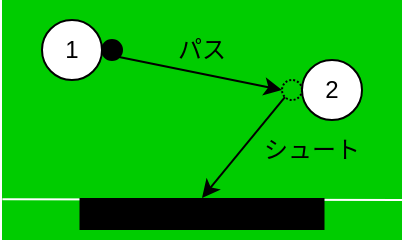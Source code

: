 <mxfile version="20.8.10" type="github">
  <diagram name="ページ1" id="s-ISI4WVonw5YIq1L5d-">
    <mxGraphModel dx="256" dy="126" grid="1" gridSize="10" guides="1" tooltips="1" connect="1" arrows="1" fold="1" page="1" pageScale="1" pageWidth="827" pageHeight="1169" math="0" shadow="0">
      <root>
        <mxCell id="0" />
        <mxCell id="1" parent="0" />
        <mxCell id="sCpW_vkLLWC8tZ_yW1EY-23" value="" style="whiteSpace=wrap;html=1;strokeColor=none;fillColor=#00CC00;" vertex="1" parent="1">
          <mxGeometry x="70" y="90" width="200" height="120" as="geometry" />
        </mxCell>
        <mxCell id="sCpW_vkLLWC8tZ_yW1EY-24" value="1" style="ellipse;whiteSpace=wrap;html=1;aspect=fixed;" vertex="1" parent="1">
          <mxGeometry x="90" y="100" width="30" height="30" as="geometry" />
        </mxCell>
        <mxCell id="sCpW_vkLLWC8tZ_yW1EY-25" value="2" style="ellipse;whiteSpace=wrap;html=1;aspect=fixed;" vertex="1" parent="1">
          <mxGeometry x="220" y="120" width="30" height="30" as="geometry" />
        </mxCell>
        <mxCell id="sCpW_vkLLWC8tZ_yW1EY-26" value="" style="ellipse;whiteSpace=wrap;html=1;aspect=fixed;fillColor=#000000;" vertex="1" parent="1">
          <mxGeometry x="120" y="110" width="10" height="10" as="geometry" />
        </mxCell>
        <mxCell id="sCpW_vkLLWC8tZ_yW1EY-27" value="" style="endArrow=classic;html=1;rounded=0;exitX=1;exitY=1;exitDx=0;exitDy=0;entryX=0;entryY=0.5;entryDx=0;entryDy=0;" edge="1" parent="1" source="sCpW_vkLLWC8tZ_yW1EY-26" target="sCpW_vkLLWC8tZ_yW1EY-33">
          <mxGeometry width="50" height="50" relative="1" as="geometry">
            <mxPoint x="180" y="240" as="sourcePoint" />
            <mxPoint x="210" y="130" as="targetPoint" />
          </mxGeometry>
        </mxCell>
        <mxCell id="sCpW_vkLLWC8tZ_yW1EY-28" value="" style="endArrow=none;html=1;rounded=0;exitX=0.001;exitY=0.83;exitDx=0;exitDy=0;exitPerimeter=0;entryX=1;entryY=0.833;entryDx=0;entryDy=0;entryPerimeter=0;strokeColor=#FFFFFF;" edge="1" parent="1" source="sCpW_vkLLWC8tZ_yW1EY-23" target="sCpW_vkLLWC8tZ_yW1EY-23">
          <mxGeometry width="50" height="50" relative="1" as="geometry">
            <mxPoint x="140" y="200" as="sourcePoint" />
            <mxPoint x="190" y="150" as="targetPoint" />
          </mxGeometry>
        </mxCell>
        <mxCell id="sCpW_vkLLWC8tZ_yW1EY-29" value="" style="rounded=0;whiteSpace=wrap;html=1;strokeColor=none;fillColor=#000000;" vertex="1" parent="1">
          <mxGeometry x="108.75" y="189" width="122.5" height="16" as="geometry" />
        </mxCell>
        <mxCell id="sCpW_vkLLWC8tZ_yW1EY-30" value="" style="endArrow=classic;html=1;rounded=0;exitX=0;exitY=1;exitDx=0;exitDy=0;entryX=0.5;entryY=0;entryDx=0;entryDy=0;" edge="1" parent="1" source="sCpW_vkLLWC8tZ_yW1EY-33" target="sCpW_vkLLWC8tZ_yW1EY-29">
          <mxGeometry width="50" height="50" relative="1" as="geometry">
            <mxPoint x="138.536" y="128.536" as="sourcePoint" />
            <mxPoint x="230.0" y="145" as="targetPoint" />
          </mxGeometry>
        </mxCell>
        <mxCell id="sCpW_vkLLWC8tZ_yW1EY-31" value="パス" style="text;html=1;strokeColor=none;fillColor=none;align=center;verticalAlign=middle;whiteSpace=wrap;rounded=0;" vertex="1" parent="1">
          <mxGeometry x="140" y="100" width="60" height="30" as="geometry" />
        </mxCell>
        <mxCell id="sCpW_vkLLWC8tZ_yW1EY-32" value="シュート" style="text;html=1;strokeColor=none;fillColor=none;align=center;verticalAlign=middle;whiteSpace=wrap;rounded=0;" vertex="1" parent="1">
          <mxGeometry x="190" y="150" width="70" height="30" as="geometry" />
        </mxCell>
        <mxCell id="sCpW_vkLLWC8tZ_yW1EY-33" value="" style="ellipse;whiteSpace=wrap;html=1;aspect=fixed;fillColor=none;dashed=1;dashPattern=1 1;" vertex="1" parent="1">
          <mxGeometry x="210" y="130" width="10" height="10" as="geometry" />
        </mxCell>
      </root>
    </mxGraphModel>
  </diagram>
</mxfile>
